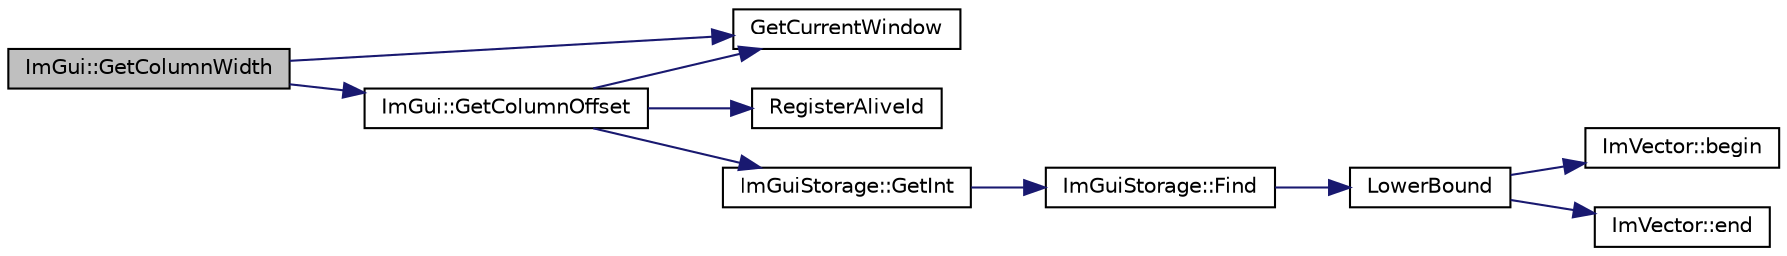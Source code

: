 digraph "ImGui::GetColumnWidth"
{
 // INTERACTIVE_SVG=YES
  edge [fontname="Helvetica",fontsize="10",labelfontname="Helvetica",labelfontsize="10"];
  node [fontname="Helvetica",fontsize="10",shape=record];
  rankdir="LR";
  Node1 [label="ImGui::GetColumnWidth",height=0.2,width=0.4,color="black", fillcolor="grey75", style="filled" fontcolor="black"];
  Node1 -> Node2 [color="midnightblue",fontsize="10",style="solid",fontname="Helvetica"];
  Node2 [label="GetCurrentWindow",height=0.2,width=0.4,color="black", fillcolor="white", style="filled",URL="$imgui_8cpp.html#adf96ede6decde2f532a9cfd91deff1b7"];
  Node1 -> Node3 [color="midnightblue",fontsize="10",style="solid",fontname="Helvetica"];
  Node3 [label="ImGui::GetColumnOffset",height=0.2,width=0.4,color="black", fillcolor="white", style="filled",URL="$namespace_im_gui.html#a3e3a7f803a8891cd4decd9492f1133f2"];
  Node3 -> Node2 [color="midnightblue",fontsize="10",style="solid",fontname="Helvetica"];
  Node3 -> Node4 [color="midnightblue",fontsize="10",style="solid",fontname="Helvetica"];
  Node4 [label="RegisterAliveId",height=0.2,width=0.4,color="black", fillcolor="white", style="filled",URL="$imgui_8cpp.html#ab13ff6b56797db596922da45c5d019af"];
  Node3 -> Node5 [color="midnightblue",fontsize="10",style="solid",fontname="Helvetica"];
  Node5 [label="ImGuiStorage::GetInt",height=0.2,width=0.4,color="black", fillcolor="white", style="filled",URL="$struct_im_gui_storage.html#aa5ea9218260f04012de4733a9c5d8b87"];
  Node5 -> Node6 [color="midnightblue",fontsize="10",style="solid",fontname="Helvetica"];
  Node6 [label="ImGuiStorage::Find",height=0.2,width=0.4,color="black", fillcolor="white", style="filled",URL="$struct_im_gui_storage.html#a8356af1991a943da7b90a07dcdc95e4f"];
  Node6 -> Node7 [color="midnightblue",fontsize="10",style="solid",fontname="Helvetica"];
  Node7 [label="LowerBound",height=0.2,width=0.4,color="black", fillcolor="white", style="filled",URL="$imgui_8cpp.html#acd66bd2b3bc50bcaa25541bb8c40c127"];
  Node7 -> Node8 [color="midnightblue",fontsize="10",style="solid",fontname="Helvetica"];
  Node8 [label="ImVector::begin",height=0.2,width=0.4,color="black", fillcolor="white", style="filled",URL="$class_im_vector.html#a300a8b559cd87a78063046ef81151bce"];
  Node7 -> Node9 [color="midnightblue",fontsize="10",style="solid",fontname="Helvetica"];
  Node9 [label="ImVector::end",height=0.2,width=0.4,color="black", fillcolor="white", style="filled",URL="$class_im_vector.html#a947fbc3b1d8c1997e51ae6caab440379"];
}
